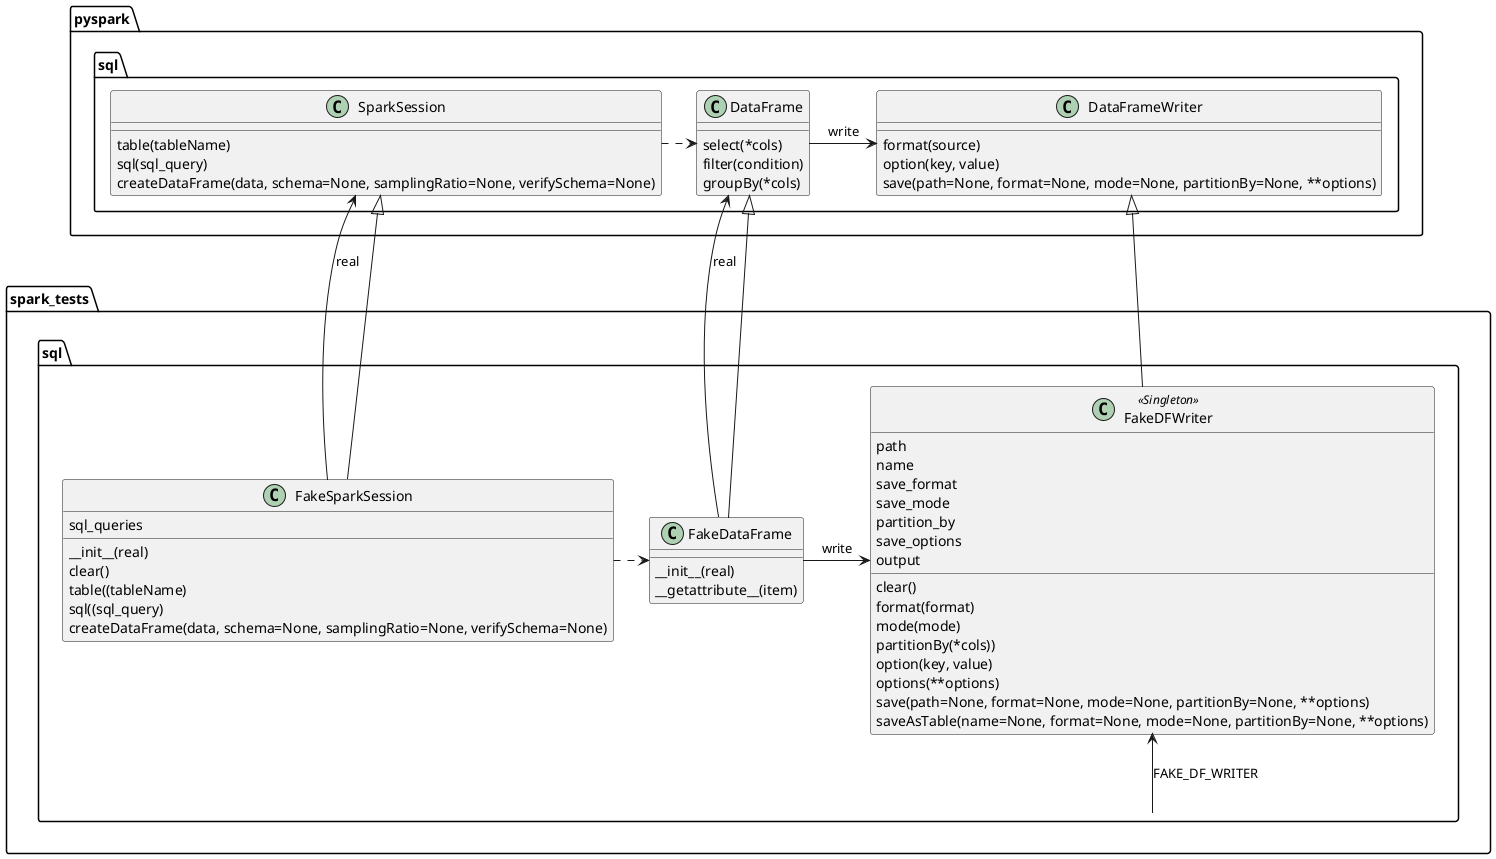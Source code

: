 @startuml
class pyspark.sql.SparkSession {
    table(tableName)
    sql(sql_query)
    createDataFrame(data, schema=None, samplingRatio=None, verifySchema=None)
}

class spark_tests.sql.FakeSparkSession {
    sql_queries
    __init__(real)
    clear()
    table((tableName)
    sql((sql_query)
    createDataFrame(data, schema=None, samplingRatio=None, verifySchema=None)
}
spark_tests.sql.FakeSparkSession -up-> pyspark.sql.SparkSession: real
spark_tests.sql.FakeSparkSession -up-|> pyspark.sql.SparkSession

class pyspark.sql.DataFrame {
    select(*cols)
    filter(condition)
    groupBy(*cols)
}
pyspark.sql.DataFrame <.left. pyspark.sql.SparkSession

class spark_tests.sql.FakeDataFrame {
    __init__(real)
    __getattribute__(item)
}
spark_tests.sql.FakeDataFrame -up-> pyspark.sql.DataFrame: real
spark_tests.sql.FakeDataFrame -up-|> pyspark.sql.DataFrame
spark_tests.sql.FakeDataFrame <.left. spark_tests.sql.FakeSparkSession

class pyspark.sql.DataFrameWriter {
    format(source)
    option(key, value)
    save(path=None, format=None, mode=None, partitionBy=None, **options)
}
pyspark.sql.DataFrameWriter <-left- pyspark.sql.DataFrame: write

class spark_tests.sql.FakeDFWriter <<Singleton>> {
    path
    name
    save_format
    save_mode
    partition_by
    save_options
    output
    clear()
    format(format)
    mode(mode)
    partitionBy(*cols))
    option(key, value)
    options(**options)
    save(path=None, format=None, mode=None, partitionBy=None, **options)
    saveAsTable(name=None, format=None, mode=None, partitionBy=None, **options)
}
spark_tests.sql.FakeDFWriter -up-|> pyspark.sql.DataFrameWriter
spark_tests.sql.FakeDFWriter <-left- spark_tests.sql.FakeDataFrame: write

spark_tests.sql -up-> spark_tests.sql.FakeDFWriter: FAKE_DF_WRITER
@enduml